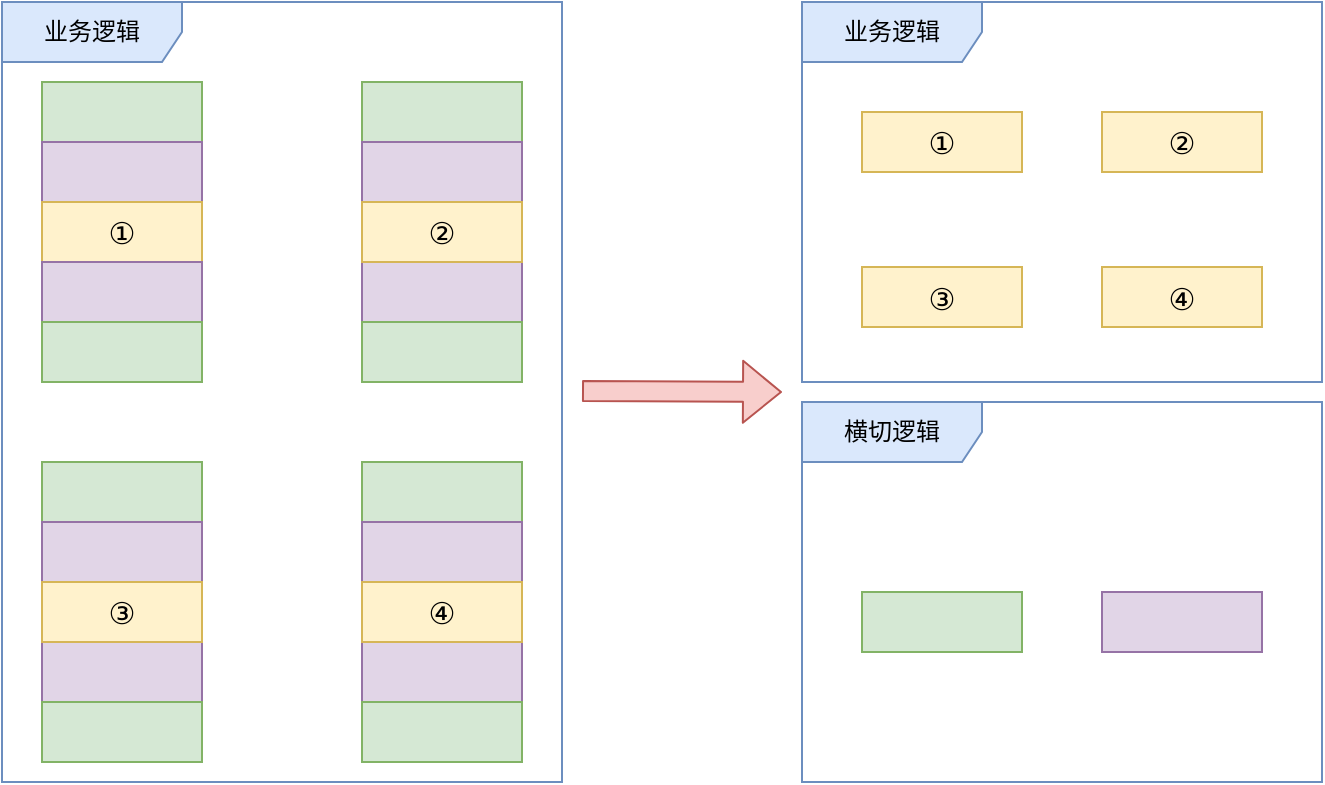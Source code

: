 <mxfile version="10.8.8" type="device"><diagram id="W40NJZM6FAVKZOKjn7F5" name="第 1 页"><mxGraphModel dx="1394" dy="755" grid="1" gridSize="10" guides="1" tooltips="1" connect="1" arrows="1" fold="1" page="1" pageScale="1" pageWidth="827" pageHeight="1169" math="0" shadow="0"><root><mxCell id="0"/><mxCell id="1" parent="0"/><mxCell id="7GYu8nPN6yGev_-ahc20-17" value="业务逻辑" style="shape=umlFrame;whiteSpace=wrap;html=1;fillColor=#dae8fc;strokeColor=#6c8ebf;width=90;height=30;" vertex="1" parent="1"><mxGeometry x="50" y="190" width="280" height="390" as="geometry"/></mxCell><mxCell id="7GYu8nPN6yGev_-ahc20-21" value="" style="rounded=0;whiteSpace=wrap;html=1;fillColor=#d5e8d4;strokeColor=#82b366;" vertex="1" parent="1"><mxGeometry x="70" y="230" width="80" height="30" as="geometry"/></mxCell><mxCell id="7GYu8nPN6yGev_-ahc20-22" value="" style="rounded=0;whiteSpace=wrap;html=1;fillColor=#e1d5e7;strokeColor=#9673a6;" vertex="1" parent="1"><mxGeometry x="70" y="260" width="80" height="30" as="geometry"/></mxCell><mxCell id="7GYu8nPN6yGev_-ahc20-23" value="&lt;font style=&quot;font-size: 15px&quot;&gt;①&lt;/font&gt;" style="rounded=0;whiteSpace=wrap;html=1;fillColor=#fff2cc;strokeColor=#d6b656;strokeWidth=1;" vertex="1" parent="1"><mxGeometry x="70" y="290" width="80" height="30" as="geometry"/></mxCell><mxCell id="7GYu8nPN6yGev_-ahc20-24" value="" style="rounded=0;whiteSpace=wrap;html=1;fillColor=#e1d5e7;strokeColor=#9673a6;" vertex="1" parent="1"><mxGeometry x="70" y="320" width="80" height="30" as="geometry"/></mxCell><mxCell id="7GYu8nPN6yGev_-ahc20-25" value="" style="rounded=0;whiteSpace=wrap;html=1;fillColor=#d5e8d4;strokeColor=#82b366;" vertex="1" parent="1"><mxGeometry x="70" y="350" width="80" height="30" as="geometry"/></mxCell><mxCell id="7GYu8nPN6yGev_-ahc20-26" value="" style="rounded=0;whiteSpace=wrap;html=1;fillColor=#d5e8d4;strokeColor=#82b366;" vertex="1" parent="1"><mxGeometry x="230" y="230" width="80" height="30" as="geometry"/></mxCell><mxCell id="7GYu8nPN6yGev_-ahc20-27" value="" style="rounded=0;whiteSpace=wrap;html=1;fillColor=#e1d5e7;strokeColor=#9673a6;" vertex="1" parent="1"><mxGeometry x="230" y="260" width="80" height="30" as="geometry"/></mxCell><mxCell id="7GYu8nPN6yGev_-ahc20-29" value="" style="rounded=0;whiteSpace=wrap;html=1;fillColor=#e1d5e7;strokeColor=#9673a6;" vertex="1" parent="1"><mxGeometry x="230" y="320" width="80" height="30" as="geometry"/></mxCell><mxCell id="7GYu8nPN6yGev_-ahc20-30" value="" style="rounded=0;whiteSpace=wrap;html=1;fillColor=#d5e8d4;strokeColor=#82b366;" vertex="1" parent="1"><mxGeometry x="230" y="350" width="80" height="30" as="geometry"/></mxCell><mxCell id="7GYu8nPN6yGev_-ahc20-31" value="" style="rounded=0;whiteSpace=wrap;html=1;fillColor=#d5e8d4;strokeColor=#82b366;" vertex="1" parent="1"><mxGeometry x="70" y="420" width="80" height="30" as="geometry"/></mxCell><mxCell id="7GYu8nPN6yGev_-ahc20-32" value="" style="rounded=0;whiteSpace=wrap;html=1;fillColor=#e1d5e7;strokeColor=#9673a6;" vertex="1" parent="1"><mxGeometry x="70" y="450" width="80" height="30" as="geometry"/></mxCell><mxCell id="7GYu8nPN6yGev_-ahc20-34" value="" style="rounded=0;whiteSpace=wrap;html=1;fillColor=#e1d5e7;strokeColor=#9673a6;" vertex="1" parent="1"><mxGeometry x="70" y="510" width="80" height="30" as="geometry"/></mxCell><mxCell id="7GYu8nPN6yGev_-ahc20-35" value="" style="rounded=0;whiteSpace=wrap;html=1;fillColor=#d5e8d4;strokeColor=#82b366;" vertex="1" parent="1"><mxGeometry x="70" y="540" width="80" height="30" as="geometry"/></mxCell><mxCell id="7GYu8nPN6yGev_-ahc20-36" value="" style="rounded=0;whiteSpace=wrap;html=1;fillColor=#d5e8d4;strokeColor=#82b366;" vertex="1" parent="1"><mxGeometry x="230" y="420" width="80" height="30" as="geometry"/></mxCell><mxCell id="7GYu8nPN6yGev_-ahc20-37" value="" style="rounded=0;whiteSpace=wrap;html=1;fillColor=#e1d5e7;strokeColor=#9673a6;" vertex="1" parent="1"><mxGeometry x="230" y="450" width="80" height="30" as="geometry"/></mxCell><mxCell id="7GYu8nPN6yGev_-ahc20-39" value="" style="rounded=0;whiteSpace=wrap;html=1;fillColor=#e1d5e7;strokeColor=#9673a6;" vertex="1" parent="1"><mxGeometry x="230" y="510" width="80" height="30" as="geometry"/></mxCell><mxCell id="7GYu8nPN6yGev_-ahc20-40" value="" style="rounded=0;whiteSpace=wrap;html=1;fillColor=#d5e8d4;strokeColor=#82b366;" vertex="1" parent="1"><mxGeometry x="230" y="540" width="80" height="30" as="geometry"/></mxCell><mxCell id="7GYu8nPN6yGev_-ahc20-41" value="&lt;font style=&quot;font-size: 15px&quot;&gt;②&lt;/font&gt;" style="rounded=0;whiteSpace=wrap;html=1;fillColor=#fff2cc;strokeColor=#d6b656;strokeWidth=1;" vertex="1" parent="1"><mxGeometry x="230" y="290" width="80" height="30" as="geometry"/></mxCell><mxCell id="7GYu8nPN6yGev_-ahc20-42" value="&lt;font style=&quot;font-size: 15px&quot;&gt;③&lt;/font&gt;" style="rounded=0;whiteSpace=wrap;html=1;fillColor=#fff2cc;strokeColor=#d6b656;strokeWidth=1;" vertex="1" parent="1"><mxGeometry x="70" y="480" width="80" height="30" as="geometry"/></mxCell><mxCell id="7GYu8nPN6yGev_-ahc20-43" value="&lt;font style=&quot;font-size: 15px&quot;&gt;④&lt;/font&gt;" style="rounded=0;whiteSpace=wrap;html=1;fillColor=#fff2cc;strokeColor=#d6b656;strokeWidth=1;" vertex="1" parent="1"><mxGeometry x="230" y="480" width="80" height="30" as="geometry"/></mxCell><mxCell id="7GYu8nPN6yGev_-ahc20-44" value="业务逻辑" style="shape=umlFrame;whiteSpace=wrap;html=1;fillColor=#dae8fc;strokeColor=#6c8ebf;width=90;height=30;" vertex="1" parent="1"><mxGeometry x="450" y="190" width="260" height="190" as="geometry"/></mxCell><mxCell id="7GYu8nPN6yGev_-ahc20-45" value="&lt;div style=&quot;text-align: center&quot;&gt;&lt;span style=&quot;font-size: 15px&quot;&gt;①&lt;/span&gt;&lt;/div&gt;" style="rounded=0;whiteSpace=wrap;html=1;fillColor=#fff2cc;strokeColor=#d6b656;strokeWidth=1;" vertex="1" parent="1"><mxGeometry x="480" y="245" width="80" height="30" as="geometry"/></mxCell><mxCell id="7GYu8nPN6yGev_-ahc20-46" value="&lt;font style=&quot;font-size: 15px&quot;&gt;②&lt;/font&gt;" style="rounded=0;whiteSpace=wrap;html=1;fillColor=#fff2cc;strokeColor=#d6b656;strokeWidth=1;" vertex="1" parent="1"><mxGeometry x="600" y="245" width="80" height="30" as="geometry"/></mxCell><mxCell id="7GYu8nPN6yGev_-ahc20-47" value="&lt;font style=&quot;font-size: 15px&quot;&gt;③&lt;/font&gt;" style="rounded=0;whiteSpace=wrap;html=1;fillColor=#fff2cc;strokeColor=#d6b656;strokeWidth=1;" vertex="1" parent="1"><mxGeometry x="480" y="322.5" width="80" height="30" as="geometry"/></mxCell><mxCell id="7GYu8nPN6yGev_-ahc20-48" value="&lt;font style=&quot;font-size: 15px&quot;&gt;④&lt;/font&gt;" style="rounded=0;whiteSpace=wrap;html=1;fillColor=#fff2cc;strokeColor=#d6b656;strokeWidth=1;" vertex="1" parent="1"><mxGeometry x="600" y="322.5" width="80" height="30" as="geometry"/></mxCell><mxCell id="7GYu8nPN6yGev_-ahc20-50" value="横切逻辑" style="shape=umlFrame;whiteSpace=wrap;html=1;fillColor=#dae8fc;strokeColor=#6c8ebf;width=90;height=30;" vertex="1" parent="1"><mxGeometry x="450" y="390" width="260" height="190" as="geometry"/></mxCell><mxCell id="7GYu8nPN6yGev_-ahc20-54" value="" style="rounded=0;whiteSpace=wrap;html=1;fillColor=#d5e8d4;strokeColor=#82b366;" vertex="1" parent="1"><mxGeometry x="480" y="485" width="80" height="30" as="geometry"/></mxCell><mxCell id="7GYu8nPN6yGev_-ahc20-55" value="" style="rounded=0;whiteSpace=wrap;html=1;fillColor=#e1d5e7;strokeColor=#9673a6;" vertex="1" parent="1"><mxGeometry x="600" y="485" width="80" height="30" as="geometry"/></mxCell><mxCell id="7GYu8nPN6yGev_-ahc20-56" value="" style="shape=flexArrow;endArrow=classic;html=1;fillColor=#f8cecc;strokeColor=#b85450;" edge="1" parent="1"><mxGeometry width="50" height="50" relative="1" as="geometry"><mxPoint x="340" y="384.5" as="sourcePoint"/><mxPoint x="440" y="385" as="targetPoint"/></mxGeometry></mxCell></root></mxGraphModel></diagram></mxfile>